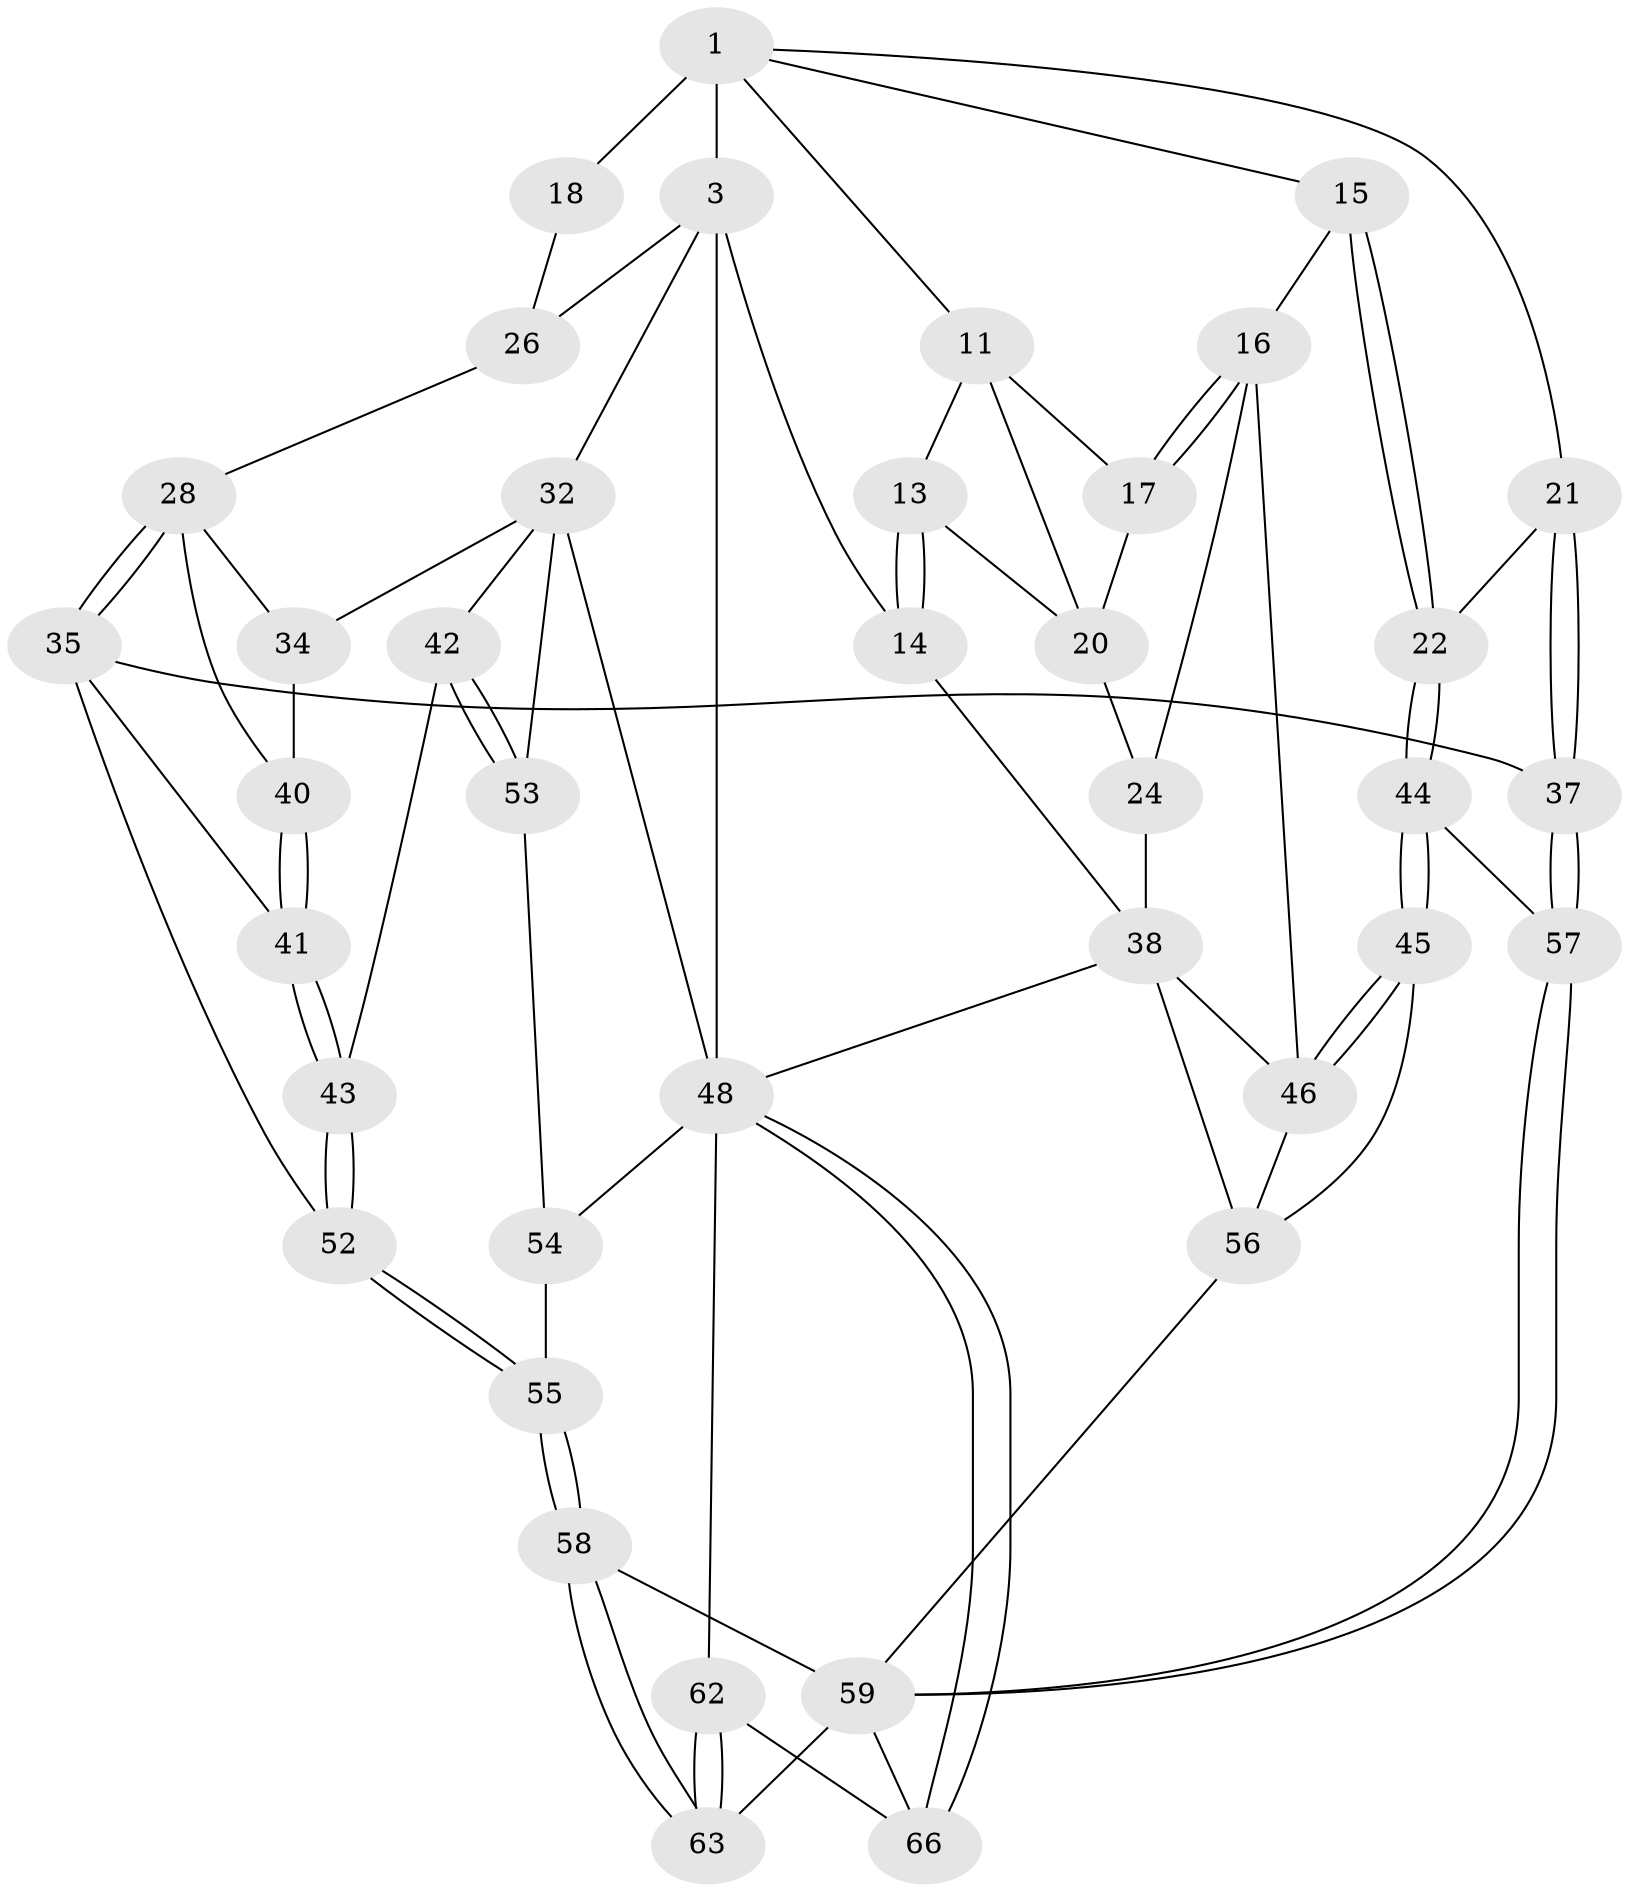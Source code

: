 // original degree distribution, {3: 0.045454545454545456, 4: 0.18181818181818182, 5: 0.5909090909090909, 6: 0.18181818181818182}
// Generated by graph-tools (version 1.1) at 2025/21/03/04/25 18:21:06]
// undirected, 39 vertices, 87 edges
graph export_dot {
graph [start="1"]
  node [color=gray90,style=filled];
  1 [pos="+0.6208861345121149+0",super="+2+6"];
  3 [pos="+1+0",super="+31+4"];
  11 [pos="+0.17358743788697314+0.20813164023572556",super="+12"];
  13 [pos="+0+0.3133293460291668"];
  14 [pos="+0+0.3255548821724196"];
  15 [pos="+0.29863661197306623+0.4441011486364554"];
  16 [pos="+0.26042439505370224+0.4558783833264287",super="+23"];
  17 [pos="+0.16452277990451805+0.26391597970303143"];
  18 [pos="+0.7218360287093405+0.21481034286755407"];
  20 [pos="+0.12706230085046316+0.3207053453729437",super="+25"];
  21 [pos="+0.5305422687784753+0.4937732612642625"];
  22 [pos="+0.4826590447458813+0.49935428489138656"];
  24 [pos="+0.18227781340502447+0.48642180242988015"];
  26 [pos="+0.9480279472394476+0.2823001990599837",super="+27"];
  28 [pos="+0.806511666089963+0.3991896435102716",super="+29"];
  32 [pos="+1+0.5051972408080204",super="+33+50"];
  34 [pos="+0.939798181723623+0.45279245117825934"];
  35 [pos="+0.7460071170751339+0.5199918510612719",super="+36"];
  37 [pos="+0.564999713330728+0.5325664623499687"];
  38 [pos="+0.07528465346433307+0.5046890393231757",super="+39"];
  40 [pos="+0.8692023806186496+0.4305291892954921"];
  41 [pos="+0.8351378833451564+0.5606632845216816"];
  42 [pos="+0.8741339773794247+0.5915888410756204"];
  43 [pos="+0.8638943918668646+0.5867675048571307"];
  44 [pos="+0.3306286149829963+0.69755185022312"];
  45 [pos="+0.24894873976056328+0.7463513766759665"];
  46 [pos="+0.21828538795281902+0.6834849676094451",super="+51"];
  48 [pos="+0+1",super="+49"];
  52 [pos="+0.7178517869696359+0.6844525471049202"];
  53 [pos="+0.8927986014502577+0.6810227449891973"];
  54 [pos="+0.8868155582932541+0.7183818430082662"];
  55 [pos="+0.7422480313682666+0.7561465268085119"];
  56 [pos="+0+0.8067244591052638",super="+60"];
  57 [pos="+0.5321789327415867+0.7612107059654611"];
  58 [pos="+0.7314255675320613+0.7798852042476537"];
  59 [pos="+0.5431135526915798+0.8206740032643036",super="+64"];
  62 [pos="+0.9865457865902424+1"];
  63 [pos="+0.8511771119260747+1"];
  66 [pos="+0.33106927460898095+1"];
  1 -- 3 [weight=2];
  1 -- 18 [weight=2];
  1 -- 21;
  1 -- 11;
  1 -- 15;
  3 -- 32;
  3 -- 26;
  3 -- 48 [weight=2];
  3 -- 14;
  11 -- 17;
  11 -- 20;
  11 -- 13;
  13 -- 14;
  13 -- 14;
  13 -- 20;
  14 -- 38;
  15 -- 16;
  15 -- 22;
  15 -- 22;
  16 -- 17;
  16 -- 17;
  16 -- 24;
  16 -- 46;
  17 -- 20;
  18 -- 26;
  20 -- 24;
  21 -- 22;
  21 -- 37;
  21 -- 37;
  22 -- 44;
  22 -- 44;
  24 -- 38;
  26 -- 28;
  28 -- 35;
  28 -- 35;
  28 -- 40;
  28 -- 34;
  32 -- 34;
  32 -- 42;
  32 -- 53;
  32 -- 48;
  34 -- 40;
  35 -- 41;
  35 -- 52;
  35 -- 37;
  37 -- 57;
  37 -- 57;
  38 -- 48;
  38 -- 56;
  38 -- 46;
  40 -- 41;
  40 -- 41;
  41 -- 43;
  41 -- 43;
  42 -- 43;
  42 -- 53;
  42 -- 53;
  43 -- 52;
  43 -- 52;
  44 -- 45;
  44 -- 45;
  44 -- 57;
  45 -- 46;
  45 -- 46;
  45 -- 56;
  46 -- 56;
  48 -- 66;
  48 -- 66;
  48 -- 54;
  48 -- 62;
  52 -- 55;
  52 -- 55;
  53 -- 54;
  54 -- 55;
  55 -- 58;
  55 -- 58;
  56 -- 59;
  57 -- 59;
  57 -- 59;
  58 -- 59;
  58 -- 63;
  58 -- 63;
  59 -- 66;
  59 -- 63;
  62 -- 63;
  62 -- 63;
  62 -- 66;
}
